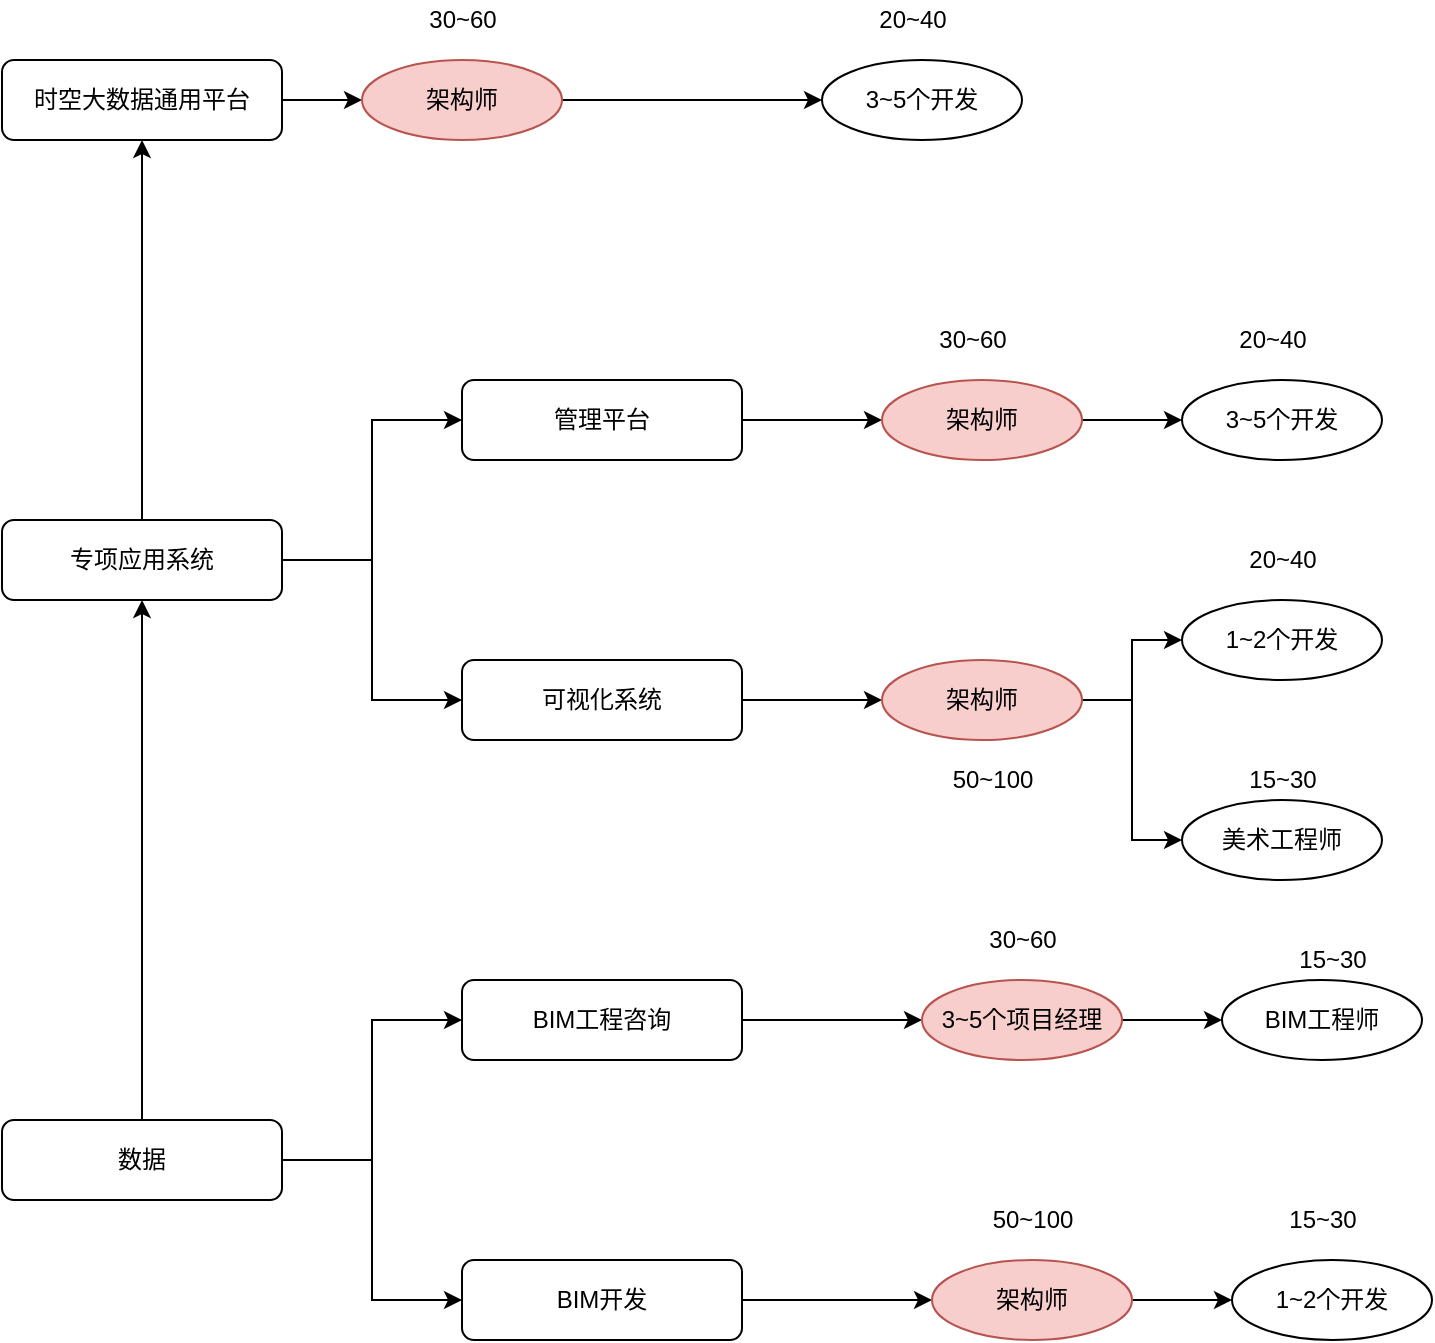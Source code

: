 <mxfile version="14.9.5" type="github">
  <diagram id="xbNhdbkTUPQvUmLiyTn8" name="Page-1">
    <mxGraphModel dx="1422" dy="794" grid="1" gridSize="10" guides="1" tooltips="1" connect="1" arrows="1" fold="1" page="1" pageScale="1" pageWidth="827" pageHeight="1169" math="0" shadow="0">
      <root>
        <mxCell id="0" />
        <mxCell id="1" parent="0" />
        <mxCell id="xhFQ-MTkNrWi6kX71VLR-12" style="edgeStyle=orthogonalEdgeStyle;rounded=0;orthogonalLoop=1;jettySize=auto;html=1;" edge="1" parent="1" source="xhFQ-MTkNrWi6kX71VLR-4" target="xhFQ-MTkNrWi6kX71VLR-11">
          <mxGeometry relative="1" as="geometry" />
        </mxCell>
        <mxCell id="xhFQ-MTkNrWi6kX71VLR-4" value="时空大数据通用平台" style="rounded=1;whiteSpace=wrap;html=1;" vertex="1" parent="1">
          <mxGeometry x="60" y="230" width="140" height="40" as="geometry" />
        </mxCell>
        <mxCell id="xhFQ-MTkNrWi6kX71VLR-8" style="edgeStyle=orthogonalEdgeStyle;rounded=0;orthogonalLoop=1;jettySize=auto;html=1;entryX=0;entryY=0.5;entryDx=0;entryDy=0;" edge="1" parent="1" source="xhFQ-MTkNrWi6kX71VLR-5" target="xhFQ-MTkNrWi6kX71VLR-6">
          <mxGeometry relative="1" as="geometry" />
        </mxCell>
        <mxCell id="xhFQ-MTkNrWi6kX71VLR-9" style="edgeStyle=orthogonalEdgeStyle;rounded=0;orthogonalLoop=1;jettySize=auto;html=1;entryX=0;entryY=0.5;entryDx=0;entryDy=0;" edge="1" parent="1" source="xhFQ-MTkNrWi6kX71VLR-5" target="xhFQ-MTkNrWi6kX71VLR-7">
          <mxGeometry relative="1" as="geometry" />
        </mxCell>
        <mxCell id="xhFQ-MTkNrWi6kX71VLR-23" style="edgeStyle=orthogonalEdgeStyle;rounded=0;orthogonalLoop=1;jettySize=auto;html=1;" edge="1" parent="1" source="xhFQ-MTkNrWi6kX71VLR-5" target="xhFQ-MTkNrWi6kX71VLR-4">
          <mxGeometry relative="1" as="geometry" />
        </mxCell>
        <mxCell id="xhFQ-MTkNrWi6kX71VLR-5" value="专项应用系统" style="rounded=1;whiteSpace=wrap;html=1;" vertex="1" parent="1">
          <mxGeometry x="60" y="460" width="140" height="40" as="geometry" />
        </mxCell>
        <mxCell id="xhFQ-MTkNrWi6kX71VLR-18" style="edgeStyle=orthogonalEdgeStyle;rounded=0;orthogonalLoop=1;jettySize=auto;html=1;" edge="1" parent="1" source="xhFQ-MTkNrWi6kX71VLR-6" target="xhFQ-MTkNrWi6kX71VLR-16">
          <mxGeometry relative="1" as="geometry" />
        </mxCell>
        <mxCell id="xhFQ-MTkNrWi6kX71VLR-6" value="管理平台" style="rounded=1;whiteSpace=wrap;html=1;" vertex="1" parent="1">
          <mxGeometry x="290" y="390" width="140" height="40" as="geometry" />
        </mxCell>
        <mxCell id="xhFQ-MTkNrWi6kX71VLR-22" style="edgeStyle=orthogonalEdgeStyle;rounded=0;orthogonalLoop=1;jettySize=auto;html=1;" edge="1" parent="1" source="xhFQ-MTkNrWi6kX71VLR-7" target="xhFQ-MTkNrWi6kX71VLR-20">
          <mxGeometry relative="1" as="geometry" />
        </mxCell>
        <mxCell id="xhFQ-MTkNrWi6kX71VLR-7" value="可视化系统" style="rounded=1;whiteSpace=wrap;html=1;" vertex="1" parent="1">
          <mxGeometry x="290" y="530" width="140" height="40" as="geometry" />
        </mxCell>
        <mxCell id="xhFQ-MTkNrWi6kX71VLR-14" style="edgeStyle=orthogonalEdgeStyle;rounded=0;orthogonalLoop=1;jettySize=auto;html=1;" edge="1" parent="1" source="xhFQ-MTkNrWi6kX71VLR-11" target="xhFQ-MTkNrWi6kX71VLR-13">
          <mxGeometry relative="1" as="geometry" />
        </mxCell>
        <mxCell id="xhFQ-MTkNrWi6kX71VLR-11" value="架构师" style="ellipse;whiteSpace=wrap;html=1;fillColor=#f8cecc;strokeColor=#b85450;" vertex="1" parent="1">
          <mxGeometry x="240" y="230" width="100" height="40" as="geometry" />
        </mxCell>
        <mxCell id="xhFQ-MTkNrWi6kX71VLR-13" value="3~5个开发" style="ellipse;whiteSpace=wrap;html=1;" vertex="1" parent="1">
          <mxGeometry x="470" y="230" width="100" height="40" as="geometry" />
        </mxCell>
        <mxCell id="xhFQ-MTkNrWi6kX71VLR-15" style="edgeStyle=orthogonalEdgeStyle;rounded=0;orthogonalLoop=1;jettySize=auto;html=1;" edge="1" parent="1" source="xhFQ-MTkNrWi6kX71VLR-16" target="xhFQ-MTkNrWi6kX71VLR-17">
          <mxGeometry relative="1" as="geometry" />
        </mxCell>
        <mxCell id="xhFQ-MTkNrWi6kX71VLR-16" value="架构师" style="ellipse;whiteSpace=wrap;html=1;fillColor=#f8cecc;strokeColor=#b85450;" vertex="1" parent="1">
          <mxGeometry x="500" y="390" width="100" height="40" as="geometry" />
        </mxCell>
        <mxCell id="xhFQ-MTkNrWi6kX71VLR-17" value="3~5个开发" style="ellipse;whiteSpace=wrap;html=1;" vertex="1" parent="1">
          <mxGeometry x="650" y="390" width="100" height="40" as="geometry" />
        </mxCell>
        <mxCell id="xhFQ-MTkNrWi6kX71VLR-19" style="edgeStyle=orthogonalEdgeStyle;rounded=0;orthogonalLoop=1;jettySize=auto;html=1;" edge="1" parent="1" source="xhFQ-MTkNrWi6kX71VLR-20" target="xhFQ-MTkNrWi6kX71VLR-21">
          <mxGeometry relative="1" as="geometry" />
        </mxCell>
        <mxCell id="xhFQ-MTkNrWi6kX71VLR-31" style="edgeStyle=orthogonalEdgeStyle;rounded=0;orthogonalLoop=1;jettySize=auto;html=1;entryX=0;entryY=0.5;entryDx=0;entryDy=0;" edge="1" parent="1" source="xhFQ-MTkNrWi6kX71VLR-20" target="xhFQ-MTkNrWi6kX71VLR-30">
          <mxGeometry relative="1" as="geometry" />
        </mxCell>
        <mxCell id="xhFQ-MTkNrWi6kX71VLR-20" value="架构师" style="ellipse;whiteSpace=wrap;html=1;fillColor=#f8cecc;strokeColor=#b85450;" vertex="1" parent="1">
          <mxGeometry x="500" y="530" width="100" height="40" as="geometry" />
        </mxCell>
        <mxCell id="xhFQ-MTkNrWi6kX71VLR-21" value="1~2个开发" style="ellipse;whiteSpace=wrap;html=1;" vertex="1" parent="1">
          <mxGeometry x="650" y="500" width="100" height="40" as="geometry" />
        </mxCell>
        <mxCell id="xhFQ-MTkNrWi6kX71VLR-24" value="30~60" style="text;html=1;align=center;verticalAlign=middle;resizable=0;points=[];autosize=1;strokeColor=none;" vertex="1" parent="1">
          <mxGeometry x="265" y="200" width="50" height="20" as="geometry" />
        </mxCell>
        <mxCell id="xhFQ-MTkNrWi6kX71VLR-25" value="20~40" style="text;html=1;align=center;verticalAlign=middle;resizable=0;points=[];autosize=1;strokeColor=none;" vertex="1" parent="1">
          <mxGeometry x="490" y="200" width="50" height="20" as="geometry" />
        </mxCell>
        <mxCell id="xhFQ-MTkNrWi6kX71VLR-26" value="30~60" style="text;html=1;align=center;verticalAlign=middle;resizable=0;points=[];autosize=1;strokeColor=none;" vertex="1" parent="1">
          <mxGeometry x="520" y="360" width="50" height="20" as="geometry" />
        </mxCell>
        <mxCell id="xhFQ-MTkNrWi6kX71VLR-27" value="20~40" style="text;html=1;align=center;verticalAlign=middle;resizable=0;points=[];autosize=1;strokeColor=none;" vertex="1" parent="1">
          <mxGeometry x="670" y="360" width="50" height="20" as="geometry" />
        </mxCell>
        <mxCell id="xhFQ-MTkNrWi6kX71VLR-28" value="50~100" style="text;html=1;align=center;verticalAlign=middle;resizable=0;points=[];autosize=1;strokeColor=none;" vertex="1" parent="1">
          <mxGeometry x="525" y="580" width="60" height="20" as="geometry" />
        </mxCell>
        <mxCell id="xhFQ-MTkNrWi6kX71VLR-29" value="15~30" style="text;html=1;align=center;verticalAlign=middle;resizable=0;points=[];autosize=1;strokeColor=none;" vertex="1" parent="1">
          <mxGeometry x="675" y="580" width="50" height="20" as="geometry" />
        </mxCell>
        <mxCell id="xhFQ-MTkNrWi6kX71VLR-30" value="美术工程师" style="ellipse;whiteSpace=wrap;html=1;" vertex="1" parent="1">
          <mxGeometry x="650" y="600" width="100" height="40" as="geometry" />
        </mxCell>
        <mxCell id="xhFQ-MTkNrWi6kX71VLR-32" value="20~40" style="text;html=1;align=center;verticalAlign=middle;resizable=0;points=[];autosize=1;strokeColor=none;" vertex="1" parent="1">
          <mxGeometry x="675" y="470" width="50" height="20" as="geometry" />
        </mxCell>
        <mxCell id="xhFQ-MTkNrWi6kX71VLR-34" style="edgeStyle=orthogonalEdgeStyle;rounded=0;orthogonalLoop=1;jettySize=auto;html=1;" edge="1" parent="1" source="xhFQ-MTkNrWi6kX71VLR-33" target="xhFQ-MTkNrWi6kX71VLR-5">
          <mxGeometry relative="1" as="geometry" />
        </mxCell>
        <mxCell id="xhFQ-MTkNrWi6kX71VLR-39" style="edgeStyle=orthogonalEdgeStyle;rounded=0;orthogonalLoop=1;jettySize=auto;html=1;entryX=0;entryY=0.5;entryDx=0;entryDy=0;" edge="1" parent="1" source="xhFQ-MTkNrWi6kX71VLR-33" target="xhFQ-MTkNrWi6kX71VLR-35">
          <mxGeometry relative="1" as="geometry" />
        </mxCell>
        <mxCell id="xhFQ-MTkNrWi6kX71VLR-44" style="edgeStyle=orthogonalEdgeStyle;rounded=0;orthogonalLoop=1;jettySize=auto;html=1;entryX=0;entryY=0.5;entryDx=0;entryDy=0;" edge="1" parent="1" source="xhFQ-MTkNrWi6kX71VLR-33" target="xhFQ-MTkNrWi6kX71VLR-36">
          <mxGeometry relative="1" as="geometry" />
        </mxCell>
        <mxCell id="xhFQ-MTkNrWi6kX71VLR-33" value="数据" style="rounded=1;whiteSpace=wrap;html=1;" vertex="1" parent="1">
          <mxGeometry x="60" y="760" width="140" height="40" as="geometry" />
        </mxCell>
        <mxCell id="xhFQ-MTkNrWi6kX71VLR-38" style="edgeStyle=orthogonalEdgeStyle;rounded=0;orthogonalLoop=1;jettySize=auto;html=1;entryX=0;entryY=0.5;entryDx=0;entryDy=0;" edge="1" parent="1" source="xhFQ-MTkNrWi6kX71VLR-35" target="xhFQ-MTkNrWi6kX71VLR-37">
          <mxGeometry relative="1" as="geometry" />
        </mxCell>
        <mxCell id="xhFQ-MTkNrWi6kX71VLR-35" value="BIM工程咨询" style="rounded=1;whiteSpace=wrap;html=1;" vertex="1" parent="1">
          <mxGeometry x="290" y="690" width="140" height="40" as="geometry" />
        </mxCell>
        <mxCell id="xhFQ-MTkNrWi6kX71VLR-46" style="edgeStyle=orthogonalEdgeStyle;rounded=0;orthogonalLoop=1;jettySize=auto;html=1;entryX=0;entryY=0.5;entryDx=0;entryDy=0;" edge="1" parent="1" source="xhFQ-MTkNrWi6kX71VLR-36" target="xhFQ-MTkNrWi6kX71VLR-45">
          <mxGeometry relative="1" as="geometry" />
        </mxCell>
        <mxCell id="xhFQ-MTkNrWi6kX71VLR-36" value="BIM开发" style="rounded=1;whiteSpace=wrap;html=1;" vertex="1" parent="1">
          <mxGeometry x="290" y="830" width="140" height="40" as="geometry" />
        </mxCell>
        <mxCell id="xhFQ-MTkNrWi6kX71VLR-41" style="edgeStyle=orthogonalEdgeStyle;rounded=0;orthogonalLoop=1;jettySize=auto;html=1;" edge="1" parent="1" source="xhFQ-MTkNrWi6kX71VLR-37" target="xhFQ-MTkNrWi6kX71VLR-40">
          <mxGeometry relative="1" as="geometry" />
        </mxCell>
        <mxCell id="xhFQ-MTkNrWi6kX71VLR-37" value="3~5个项目经理" style="ellipse;whiteSpace=wrap;html=1;fillColor=#f8cecc;strokeColor=#b85450;" vertex="1" parent="1">
          <mxGeometry x="520" y="690" width="100" height="40" as="geometry" />
        </mxCell>
        <mxCell id="xhFQ-MTkNrWi6kX71VLR-40" value="BIM工程师" style="ellipse;whiteSpace=wrap;html=1;" vertex="1" parent="1">
          <mxGeometry x="670" y="690" width="100" height="40" as="geometry" />
        </mxCell>
        <mxCell id="xhFQ-MTkNrWi6kX71VLR-42" value="30~60" style="text;html=1;align=center;verticalAlign=middle;resizable=0;points=[];autosize=1;strokeColor=none;" vertex="1" parent="1">
          <mxGeometry x="545" y="660" width="50" height="20" as="geometry" />
        </mxCell>
        <mxCell id="xhFQ-MTkNrWi6kX71VLR-43" value="15~30" style="text;html=1;align=center;verticalAlign=middle;resizable=0;points=[];autosize=1;strokeColor=none;" vertex="1" parent="1">
          <mxGeometry x="700" y="670" width="50" height="20" as="geometry" />
        </mxCell>
        <mxCell id="xhFQ-MTkNrWi6kX71VLR-50" style="edgeStyle=orthogonalEdgeStyle;rounded=0;orthogonalLoop=1;jettySize=auto;html=1;entryX=0;entryY=0.5;entryDx=0;entryDy=0;" edge="1" parent="1" source="xhFQ-MTkNrWi6kX71VLR-45" target="xhFQ-MTkNrWi6kX71VLR-49">
          <mxGeometry relative="1" as="geometry" />
        </mxCell>
        <mxCell id="xhFQ-MTkNrWi6kX71VLR-45" value="架构师" style="ellipse;whiteSpace=wrap;html=1;fillColor=#f8cecc;strokeColor=#b85450;" vertex="1" parent="1">
          <mxGeometry x="525" y="830" width="100" height="40" as="geometry" />
        </mxCell>
        <mxCell id="xhFQ-MTkNrWi6kX71VLR-48" value="50~100" style="text;html=1;align=center;verticalAlign=middle;resizable=0;points=[];autosize=1;strokeColor=none;" vertex="1" parent="1">
          <mxGeometry x="545" y="800" width="60" height="20" as="geometry" />
        </mxCell>
        <mxCell id="xhFQ-MTkNrWi6kX71VLR-49" value="1~2个开发" style="ellipse;whiteSpace=wrap;html=1;" vertex="1" parent="1">
          <mxGeometry x="675" y="830" width="100" height="40" as="geometry" />
        </mxCell>
        <mxCell id="xhFQ-MTkNrWi6kX71VLR-51" value="15~30" style="text;html=1;align=center;verticalAlign=middle;resizable=0;points=[];autosize=1;strokeColor=none;" vertex="1" parent="1">
          <mxGeometry x="695" y="800" width="50" height="20" as="geometry" />
        </mxCell>
      </root>
    </mxGraphModel>
  </diagram>
</mxfile>
